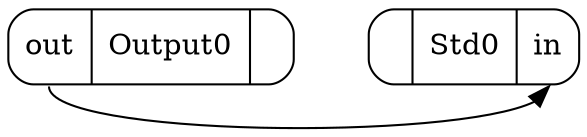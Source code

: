 digraph rtsprofile {
  rankdir=LR;
  node [shape=Mrecord];
  Std0 [label="{{}|Std0|{<in>in}}"];
  Output0 [label="{{<out>out}|Output0|{}}"];
  Output0:out -> Std0:in;
}
